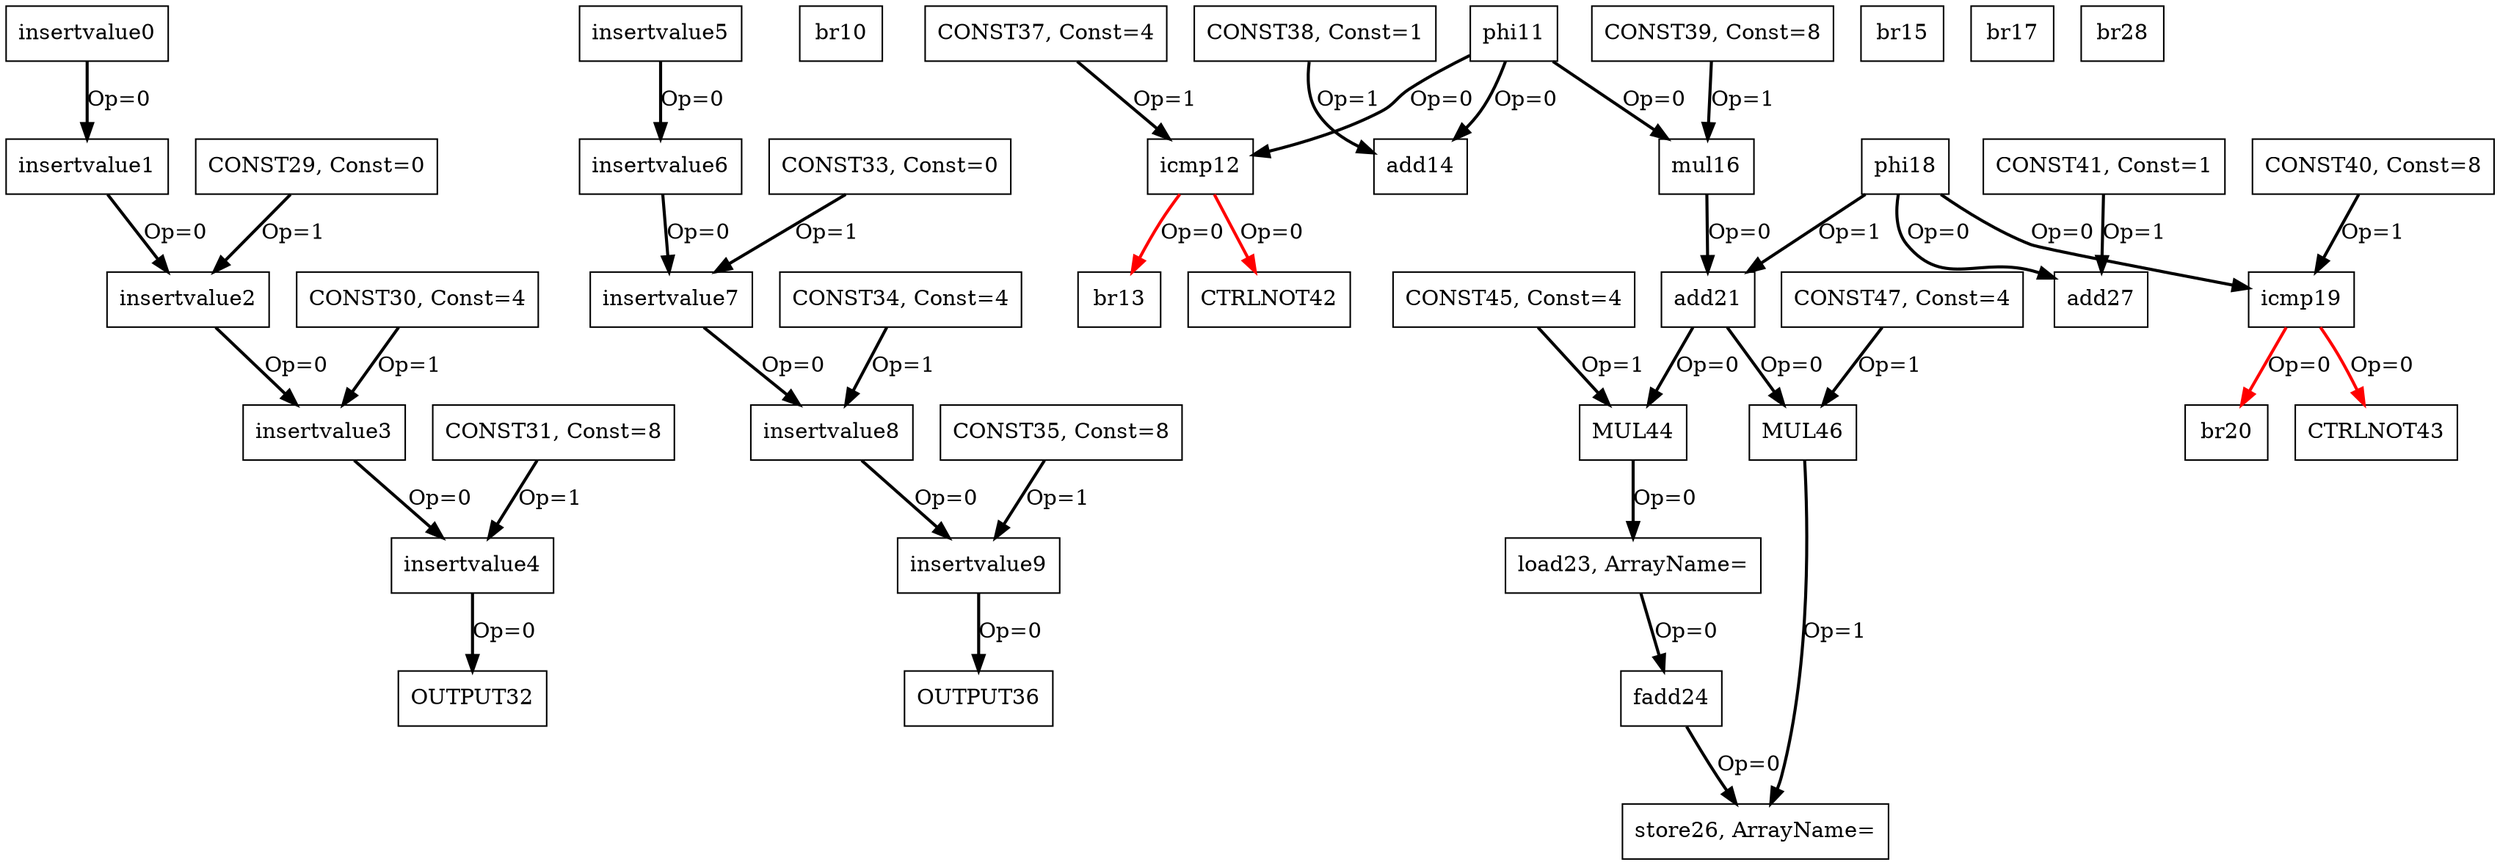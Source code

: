 Digraph G {
insertvalue0[label = "insertvalue0", shape = box, color = black];
insertvalue1[label = "insertvalue1", shape = box, color = black];
insertvalue2[label = "insertvalue2", shape = box, color = black];
insertvalue3[label = "insertvalue3", shape = box, color = black];
insertvalue4[label = "insertvalue4", shape = box, color = black];
insertvalue5[label = "insertvalue5", shape = box, color = black];
insertvalue6[label = "insertvalue6", shape = box, color = black];
insertvalue7[label = "insertvalue7", shape = box, color = black];
insertvalue8[label = "insertvalue8", shape = box, color = black];
insertvalue9[label = "insertvalue9", shape = box, color = black];
br10[label = "br10", shape = box, color = black];
phi11[label = "phi11", shape = box, color = black];
icmp12[label = "icmp12", shape = box, color = black];
br13[label = "br13", shape = box, color = black];
add14[label = "add14", shape = box, color = black];
br15[label = "br15", shape = box, color = black];
mul16[label = "mul16", shape = box, color = black];
br17[label = "br17", shape = box, color = black];
phi18[label = "phi18", shape = box, color = black];
icmp19[label = "icmp19", shape = box, color = black];
br20[label = "br20", shape = box, color = black];
add21[label = "add21", shape = box, color = black];
load23[label = "load23, ArrayName=", shape = box, color = black];
fadd24[label = "fadd24", shape = box, color = black];
store26[label = "store26, ArrayName=", shape = box, color = black];
add27[label = "add27", shape = box, color = black];
br28[label = "br28", shape = box, color = black];
CONST29[label = "CONST29, Const=0", shape = box, color = black];
CONST30[label = "CONST30, Const=4", shape = box, color = black];
CONST31[label = "CONST31, Const=8", shape = box, color = black];
OUTPUT32[label = "OUTPUT32", shape = box, color = black];
CONST33[label = "CONST33, Const=0", shape = box, color = black];
CONST34[label = "CONST34, Const=4", shape = box, color = black];
CONST35[label = "CONST35, Const=8", shape = box, color = black];
OUTPUT36[label = "OUTPUT36", shape = box, color = black];
CONST37[label = "CONST37, Const=4", shape = box, color = black];
CONST38[label = "CONST38, Const=1", shape = box, color = black];
CONST39[label = "CONST39, Const=8", shape = box, color = black];
CONST40[label = "CONST40, Const=8", shape = box, color = black];
CONST41[label = "CONST41, Const=1", shape = box, color = black];
CTRLNOT42[label = "CTRLNOT42", shape = box, color = black];
CTRLNOT43[label = "CTRLNOT43", shape = box, color = black];
MUL44[label = "MUL44", shape = box, color = black];
CONST45[label = "CONST45, Const=4", shape = box, color = black];
MUL46[label = "MUL46", shape = box, color = black];
CONST47[label = "CONST47, Const=4", shape = box, color = black];
insertvalue0 -> insertvalue1[color = black, style = bold, label = "Op=0"];
insertvalue1 -> insertvalue2[color = black, style = bold, label = "Op=0"];
CONST29 -> insertvalue2[color = black, style = bold, label = "Op=1"];
insertvalue2 -> insertvalue3[color = black, style = bold, label = "Op=0"];
CONST30 -> insertvalue3[color = black, style = bold, label = "Op=1"];
insertvalue3 -> insertvalue4[color = black, style = bold, label = "Op=0"];
CONST31 -> insertvalue4[color = black, style = bold, label = "Op=1"];
insertvalue4 -> OUTPUT32[color = black, style = bold, label = "Op=0"];
insertvalue5 -> insertvalue6[color = black, style = bold, label = "Op=0"];
insertvalue6 -> insertvalue7[color = black, style = bold, label = "Op=0"];
CONST33 -> insertvalue7[color = black, style = bold, label = "Op=1"];
insertvalue7 -> insertvalue8[color = black, style = bold, label = "Op=0"];
CONST34 -> insertvalue8[color = black, style = bold, label = "Op=1"];
insertvalue8 -> insertvalue9[color = black, style = bold, label = "Op=0"];
CONST35 -> insertvalue9[color = black, style = bold, label = "Op=1"];
insertvalue9 -> OUTPUT36[color = black, style = bold, label = "Op=0"];
phi11 -> add14[color = black, style = bold, label = "Op=0"];
phi11 -> mul16[color = black, style = bold, label = "Op=0"];
phi11 -> icmp12[color = black, style = bold, label = "Op=0"];
CONST37 -> icmp12[color = black, style = bold, label = "Op=1"];
icmp12 -> br13[color = red, style = bold, label = "Op=0"];
CONST38 -> add14[color = black, style = bold, label = "Op=1"];
CONST39 -> mul16[color = black, style = bold, label = "Op=1"];
mul16 -> add21[color = black, style = bold, label = "Op=0"];
phi18 -> add27[color = black, style = bold, label = "Op=0"];
phi18 -> add21[color = black, style = bold, label = "Op=1"];
phi18 -> icmp19[color = black, style = bold, label = "Op=0"];
CONST40 -> icmp19[color = black, style = bold, label = "Op=1"];
icmp19 -> br20[color = red, style = bold, label = "Op=0"];
load23 -> fadd24[color = black, style = bold, label = "Op=0"];
fadd24 -> store26[color = black, style = bold, label = "Op=0"];
CONST41 -> add27[color = black, style = bold, label = "Op=1"];
icmp12 -> CTRLNOT42[color = red, style = bold, label = "Op=0"];
icmp19 -> CTRLNOT43[color = red, style = bold, label = "Op=0"];
add21 -> MUL44[color = black, style = bold, label = "Op=0"];
CONST45 -> MUL44[color = black, style = bold, label = "Op=1"];
MUL44 -> load23[color = black, style = bold, label = "Op=0"];
add21 -> MUL46[color = black, style = bold, label = "Op=0"];
CONST47 -> MUL46[color = black, style = bold, label = "Op=1"];
MUL46 -> store26[color = black, style = bold, label = "Op=1"];
}
